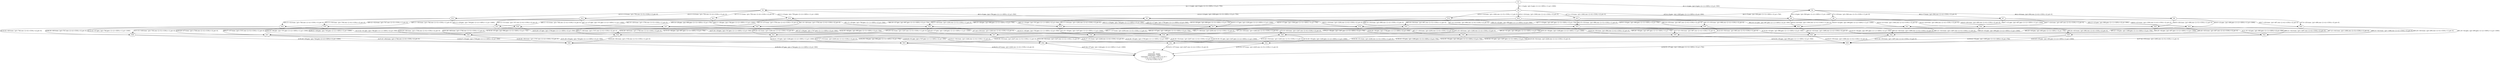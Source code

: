 digraph cpn_tools_graph {
  N57 [label="57:
Generator: empty
Generated: 1`2244
Consumer: 1`({i=4,t=CON,c=3},3)++
1`({i=5,t=CON,c=1},1)++
1`({i=6,t=CON,c=2},2)
"];
  N1 -> N4 [ label="A3:1->4:gen: {p2=0,gen={i=2,t=GEN,c=1},p1=1000}" ];
  N1 -> N3 [ label="A2:1->3:gen: {p2=0,gen={i=3,t=GEN,c=3},p1=750}" ];
  N1 -> N2 [ label="A1:1->2:gen: {p2=0,gen={i=1,t=GEN,c=2},p1=500}" ];
  N10 -> N29 [ label="A42:10->29:trans: {p3=1750,con={i=5,t=CON,c=1},p4=0}" ];
  N10 -> N28 [ label="A41:10->28:trans: {p3=1750,con={i=6,t=CON,c=2},p4=0}" ];
  N10 -> N27 [ label="A40:10->27:trans: {p3=1750,con={i=4,t=CON,c=3},p4=0}" ];
  N10 -> N17 [ label="A39:10->17:gen: {p2=1750,gen={i=1,t=GEN,c=2},p1=500}" ];
  N11 -> N31 [ label="A46:11->31:trans: {p3=748,con={i=4,t=CON,c=3},p4=0}" ];
  N11 -> N30 [ label="A45:11->30:trans: {p3=748,con={i=5,t=CON,c=1},p4=0}" ];
  N11 -> N28 [ label="A44:11->28:gen: {p2=748,gen={i=2,t=GEN,c=1},p1=1000}" ];
  N11 -> N18 [ label="A43:11->18:gen: {p2=748,gen={i=1,t=GEN,c=2},p1=500}" ];
  N12 -> N32 [ label="A50:12->32:trans: {p3=747,con={i=5,t=CON,c=1},p4=0}" ];
  N12 -> N31 [ label="A49:12->31:trans: {p3=747,con={i=6,t=CON,c=2},p4=0}" ];
  N12 -> N19 [ label="A48:12->19:gen: {p2=747,gen={i=1,t=GEN,c=2},p1=500}" ];
  N12 -> N27 [ label="A47:12->27:gen: {p2=747,gen={i=2,t=GEN,c=1},p1=1000}" ];
  N13 -> N32 [ label="A54:13->32:trans: {p3=749,con={i=4,t=CON,c=3},p4=0}" ];
  N13 -> N30 [ label="A53:13->30:trans: {p3=749,con={i=6,t=CON,c=2},p4=0}" ];
  N13 -> N29 [ label="A52:13->29:gen: {p2=749,gen={i=2,t=GEN,c=1},p1=1000}" ];
  N13 -> N20 [ label="A51:13->20:gen: {p2=749,gen={i=1,t=GEN,c=2},p1=500}" ];
  N14 -> N34 [ label="A58:14->34:trans: {p3=999,con={i=4,t=CON,c=3},p4=0}" ];
  N14 -> N33 [ label="A57:14->33:trans: {p3=999,con={i=6,t=CON,c=2},p4=0}" ];
  N14 -> N22 [ label="A56:14->22:gen: {p2=999,gen={i=1,t=GEN,c=2},p1=500}" ];
  N14 -> N29 [ label="A55:14->29:gen: {p2=999,gen={i=3,t=GEN,c=3},p1=750}" ];
  N15 -> N33 [ label="A62:15->33:trans: {p3=998,con={i=5,t=CON,c=1},p4=0}" ];
  N15 -> N35 [ label="A61:15->35:trans: {p3=998,con={i=4,t=CON,c=3},p4=0}" ];
  N15 -> N28 [ label="A60:15->28:gen: {p2=998,gen={i=3,t=GEN,c=3},p1=750}" ];
  N15 -> N23 [ label="A59:15->23:gen: {p2=998,gen={i=1,t=GEN,c=2},p1=500}" ];
  N16 -> N35 [ label="A66:16->35:trans: {p3=997,con={i=6,t=CON,c=2},p4=0}" ];
  N16 -> N34 [ label="A65:16->34:trans: {p3=997,con={i=5,t=CON,c=1},p4=0}" ];
  N16 -> N27 [ label="A64:16->27:gen: {p2=997,gen={i=3,t=GEN,c=3},p1=750}" ];
  N16 -> N21 [ label="A63:16->21:gen: {p2=997,gen={i=1,t=GEN,c=2},p1=500}" ];
  N17 -> N38 [ label="A69:17->38:trans: {p3=2250,con={i=4,t=CON,c=3},p4=0}" ];
  N17 -> N37 [ label="A68:17->37:trans: {p3=2250,con={i=5,t=CON,c=1},p4=0}" ];
  N17 -> N36 [ label="A67:17->36:trans: {p3=2250,con={i=6,t=CON,c=2},p4=0}" ];
  N18 -> N40 [ label="A72:18->40:trans: {p3=1248,con={i=4,t=CON,c=3},p4=0}" ];
  N18 -> N39 [ label="A71:18->39:trans: {p3=1248,con={i=5,t=CON,c=1},p4=0}" ];
  N18 -> N36 [ label="A70:18->36:gen: {p2=1248,gen={i=2,t=GEN,c=1},p1=1000}" ];
  N19 -> N40 [ label="A75:19->40:trans: {p3=1247,con={i=6,t=CON,c=2},p4=0}" ];
  N19 -> N41 [ label="A74:19->41:trans: {p3=1247,con={i=5,t=CON,c=1},p4=0}" ];
  N19 -> N38 [ label="A73:19->38:gen: {p2=1247,gen={i=2,t=GEN,c=1},p1=1000}" ];
  N2 -> N9 [ label="A8:2->9:trans: {p3=500,con={i=6,t=CON,c=2},p4=0}" ];
  N2 -> N8 [ label="A7:2->8:trans: {p3=500,con={i=5,t=CON,c=1},p4=0}" ];
  N2 -> N7 [ label="A6:2->7:trans: {p3=500,con={i=4,t=CON,c=3},p4=0}" ];
  N2 -> N6 [ label="A5:2->6:gen: {p2=500,gen={i=2,t=GEN,c=1},p1=1000}" ];
  N2 -> N5 [ label="A4:2->5:gen: {p2=500,gen={i=3,t=GEN,c=3},p1=750}" ];
  N20 -> N41 [ label="A78:20->41:trans: {p3=1249,con={i=4,t=CON,c=3},p4=0}" ];
  N20 -> N39 [ label="A77:20->39:trans: {p3=1249,con={i=6,t=CON,c=2},p4=0}" ];
  N20 -> N37 [ label="A76:20->37:gen: {p2=1249,gen={i=2,t=GEN,c=1},p1=1000}" ];
  N21 -> N43 [ label="A81:21->43:trans: {p3=1497,con={i=5,t=CON,c=1},p4=0}" ];
  N21 -> N42 [ label="A80:21->42:trans: {p3=1497,con={i=6,t=CON,c=2},p4=0}" ];
  N21 -> N38 [ label="A79:21->38:gen: {p2=1497,gen={i=3,t=GEN,c=3},p1=750}" ];
  N22 -> N43 [ label="A84:22->43:trans: {p3=1499,con={i=4,t=CON,c=3},p4=0}" ];
  N22 -> N44 [ label="A83:22->44:trans: {p3=1499,con={i=6,t=CON,c=2},p4=0}" ];
  N22 -> N37 [ label="A82:22->37:gen: {p2=1499,gen={i=3,t=GEN,c=3},p1=750}" ];
  N23 -> N44 [ label="A87:23->44:trans: {p3=1498,con={i=5,t=CON,c=1},p4=0}" ];
  N23 -> N42 [ label="A86:23->42:trans: {p3=1498,con={i=4,t=CON,c=3},p4=0}" ];
  N23 -> N36 [ label="A85:23->36:gen: {p2=1498,gen={i=3,t=GEN,c=3},p1=750}" ];
  N24 -> N45 [ label="A90:24->45:trans: {p3=496,con={i=6,t=CON,c=2},p4=0}" ];
  N24 -> N41 [ label="A89:24->41:gen: {p2=496,gen={i=3,t=GEN,c=3},p1=750}" ];
  N24 -> N43 [ label="A88:24->43:gen: {p2=496,gen={i=2,t=GEN,c=1},p1=1000}" ];
  N25 -> N45 [ label="A93:25->45:trans: {p3=495,con={i=5,t=CON,c=1},p4=0}" ];
  N25 -> N40 [ label="A92:25->40:gen: {p2=495,gen={i=3,t=GEN,c=3},p1=750}" ];
  N25 -> N42 [ label="A91:25->42:gen: {p2=495,gen={i=2,t=GEN,c=1},p1=1000}" ];
  N26 -> N45 [ label="A96:26->45:trans: {p3=497,con={i=4,t=CON,c=3},p4=0}" ];
  N26 -> N39 [ label="A95:26->39:gen: {p2=497,gen={i=3,t=GEN,c=3},p1=750}" ];
  N26 -> N44 [ label="A94:26->44:gen: {p2=497,gen={i=2,t=GEN,c=1},p1=1000}" ];
  N27 -> N47 [ label="A99:27->47:trans: {p3=1747,con={i=5,t=CON,c=1},p4=0}" ];
  N27 -> N46 [ label="A98:27->46:trans: {p3=1747,con={i=6,t=CON,c=2},p4=0}" ];
  N27 -> N38 [ label="A97:27->38:gen: {p2=1747,gen={i=1,t=GEN,c=2},p1=500}" ];
  N28 -> N46 [ label="A102:28->46:trans: {p3=1748,con={i=4,t=CON,c=3},p4=0}" ];
  N28 -> N48 [ label="A101:28->48:trans: {p3=1748,con={i=5,t=CON,c=1},p4=0}" ];
  N28 -> N36 [ label="A100:28->36:gen: {p2=1748,gen={i=1,t=GEN,c=2},p1=500}" ];
  N29 -> N47 [ label="A105:29->47:trans: {p3=1749,con={i=4,t=CON,c=3},p4=0}" ];
  N29 -> N48 [ label="A104:29->48:trans: {p3=1749,con={i=6,t=CON,c=2},p4=0}" ];
  N29 -> N37 [ label="A103:29->37:gen: {p2=1749,gen={i=1,t=GEN,c=2},p1=500}" ];
  N3 -> N13 [ label="A13:3->13:trans: {p3=750,con={i=5,t=CON,c=1},p4=0}" ];
  N3 -> N12 [ label="A12:3->12:trans: {p3=750,con={i=4,t=CON,c=3},p4=0}" ];
  N3 -> N11 [ label="A11:3->11:trans: {p3=750,con={i=6,t=CON,c=2},p4=0}" ];
  N3 -> N10 [ label="A10:3->10:gen: {p2=750,gen={i=2,t=GEN,c=1},p1=1000}" ];
  N3 -> N5 [ label="A9:3->5:gen: {p2=750,gen={i=1,t=GEN,c=2},p1=500}" ];
  N30 -> N49 [ label="A108:30->49:trans: {p3=747,con={i=4,t=CON,c=3},p4=0}" ];
  N30 -> N39 [ label="A107:30->39:gen: {p2=747,gen={i=1,t=GEN,c=2},p1=500}" ];
  N30 -> N48 [ label="A106:30->48:gen: {p2=747,gen={i=2,t=GEN,c=1},p1=1000}" ];
  N31 -> N49 [ label="A111:31->49:trans: {p3=745,con={i=5,t=CON,c=1},p4=0}" ];
  N31 -> N40 [ label="A110:31->40:gen: {p2=745,gen={i=1,t=GEN,c=2},p1=500}" ];
  N31 -> N46 [ label="A109:31->46:gen: {p2=745,gen={i=2,t=GEN,c=1},p1=1000}" ];
  N32 -> N49 [ label="A114:32->49:trans: {p3=746,con={i=6,t=CON,c=2},p4=0}" ];
  N32 -> N41 [ label="A113:32->41:gen: {p2=746,gen={i=1,t=GEN,c=2},p1=500}" ];
  N32 -> N47 [ label="A112:32->47:gen: {p2=746,gen={i=2,t=GEN,c=1},p1=1000}" ];
  N33 -> N50 [ label="A117:33->50:trans: {p3=997,con={i=4,t=CON,c=3},p4=0}" ];
  N33 -> N44 [ label="A116:33->44:gen: {p2=997,gen={i=1,t=GEN,c=2},p1=500}" ];
  N33 -> N48 [ label="A115:33->48:gen: {p2=997,gen={i=3,t=GEN,c=3},p1=750}" ];
  N34 -> N50 [ label="A120:34->50:trans: {p3=996,con={i=6,t=CON,c=2},p4=0}" ];
  N34 -> N43 [ label="A119:34->43:gen: {p2=996,gen={i=1,t=GEN,c=2},p1=500}" ];
  N34 -> N47 [ label="A118:34->47:gen: {p2=996,gen={i=3,t=GEN,c=3},p1=750}" ];
  N35 -> N50 [ label="A123:35->50:trans: {p3=995,con={i=5,t=CON,c=1},p4=0}" ];
  N35 -> N46 [ label="A122:35->46:gen: {p2=995,gen={i=3,t=GEN,c=3},p1=750}" ];
  N35 -> N42 [ label="A121:35->42:gen: {p2=995,gen={i=1,t=GEN,c=2},p1=500}" ];
  N36 -> N52 [ label="A125:36->52:trans: {p3=2248,con={i=4,t=CON,c=3},p4=0}" ];
  N36 -> N51 [ label="A124:36->51:trans: {p3=2248,con={i=5,t=CON,c=1},p4=0}" ];
  N37 -> N53 [ label="A127:37->53:trans: {p3=2249,con={i=4,t=CON,c=3},p4=0}" ];
  N37 -> N51 [ label="A126:37->51:trans: {p3=2249,con={i=6,t=CON,c=2},p4=0}" ];
  N38 -> N53 [ label="A129:38->53:trans: {p3=2247,con={i=5,t=CON,c=1},p4=0}" ];
  N38 -> N52 [ label="A128:38->52:trans: {p3=2247,con={i=6,t=CON,c=2},p4=0}" ];
  N39 -> N54 [ label="A131:39->54:trans: {p3=1247,con={i=4,t=CON,c=3},p4=0}" ];
  N39 -> N51 [ label="A130:39->51:gen: {p2=1247,gen={i=2,t=GEN,c=1},p1=1000}" ];
  N4 -> N16 [ label="A18:4->16:trans: {p3=1000,con={i=4,t=CON,c=3},p4=0}" ];
  N4 -> N15 [ label="A17:4->15:trans: {p3=1000,con={i=6,t=CON,c=2},p4=0}" ];
  N4 -> N14 [ label="A16:4->14:trans: {p3=1000,con={i=5,t=CON,c=1},p4=0}" ];
  N4 -> N6 [ label="A15:4->6:gen: {p2=1000,gen={i=1,t=GEN,c=2},p1=500}" ];
  N4 -> N10 [ label="A14:4->10:gen: {p2=1000,gen={i=3,t=GEN,c=3},p1=750}" ];
  N40 -> N54 [ label="A133:40->54:trans: {p3=1245,con={i=5,t=CON,c=1},p4=0}" ];
  N40 -> N52 [ label="A132:40->52:gen: {p2=1245,gen={i=2,t=GEN,c=1},p1=1000}" ];
  N41 -> N54 [ label="A135:41->54:trans: {p3=1246,con={i=6,t=CON,c=2},p4=0}" ];
  N41 -> N53 [ label="A134:41->53:gen: {p2=1246,gen={i=2,t=GEN,c=1},p1=1000}" ];
  N42 -> N55 [ label="A137:42->55:trans: {p3=1495,con={i=5,t=CON,c=1},p4=0}" ];
  N42 -> N52 [ label="A136:42->52:gen: {p2=1495,gen={i=3,t=GEN,c=3},p1=750}" ];
  N43 -> N55 [ label="A139:43->55:trans: {p3=1496,con={i=6,t=CON,c=2},p4=0}" ];
  N43 -> N53 [ label="A138:43->53:gen: {p2=1496,gen={i=3,t=GEN,c=3},p1=750}" ];
  N44 -> N55 [ label="A141:44->55:trans: {p3=1497,con={i=4,t=CON,c=3},p4=0}" ];
  N44 -> N51 [ label="A140:44->51:gen: {p2=1497,gen={i=3,t=GEN,c=3},p1=750}" ];
  N45 -> N55 [ label="A143:45->55:gen: {p2=494,gen={i=2,t=GEN,c=1},p1=1000}" ];
  N45 -> N54 [ label="A142:45->54:gen: {p2=494,gen={i=3,t=GEN,c=3},p1=750}" ];
  N46 -> N56 [ label="A145:46->56:trans: {p3=1745,con={i=5,t=CON,c=1},p4=0}" ];
  N46 -> N52 [ label="A144:46->52:gen: {p2=1745,gen={i=1,t=GEN,c=2},p1=500}" ];
  N47 -> N56 [ label="A147:47->56:trans: {p3=1746,con={i=6,t=CON,c=2},p4=0}" ];
  N47 -> N53 [ label="A146:47->53:gen: {p2=1746,gen={i=1,t=GEN,c=2},p1=500}" ];
  N48 -> N56 [ label="A149:48->56:trans: {p3=1747,con={i=4,t=CON,c=3},p4=0}" ];
  N48 -> N51 [ label="A148:48->51:gen: {p2=1747,gen={i=1,t=GEN,c=2},p1=500}" ];
  N49 -> N54 [ label="A151:49->54:gen: {p2=744,gen={i=1,t=GEN,c=2},p1=500}" ];
  N49 -> N56 [ label="A150:49->56:gen: {p2=744,gen={i=2,t=GEN,c=1},p1=1000}" ];
  N5 -> N20 [ label="A22:5->20:trans: {p3=1250,con={i=5,t=CON,c=1},p4=0}" ];
  N5 -> N19 [ label="A21:5->19:trans: {p3=1250,con={i=4,t=CON,c=3},p4=0}" ];
  N5 -> N18 [ label="A20:5->18:trans: {p3=1250,con={i=6,t=CON,c=2},p4=0}" ];
  N5 -> N17 [ label="A19:5->17:gen: {p2=1250,gen={i=2,t=GEN,c=1},p1=1000}" ];
  N50 -> N55 [ label="A153:50->55:gen: {p2=994,gen={i=1,t=GEN,c=2},p1=500}" ];
  N50 -> N56 [ label="A152:50->56:gen: {p2=994,gen={i=3,t=GEN,c=3},p1=750}" ];
  N51 -> N57 [ label="A154:51->57:trans: {p3=2247,con={i=4,t=CON,c=3},p4=0}" ];
  N52 -> N57 [ label="A155:52->57:trans: {p3=2245,con={i=5,t=CON,c=1},p4=0}" ];
  N53 -> N57 [ label="A156:53->57:trans: {p3=2246,con={i=6,t=CON,c=2},p4=0}" ];
  N54 -> N57 [ label="A157:54->57:gen: {p2=1244,gen={i=2,t=GEN,c=1},p1=1000}" ];
  N55 -> N57 [ label="A158:55->57:gen: {p2=1494,gen={i=3,t=GEN,c=3},p1=750}" ];
  N56 -> N57 [ label="A159:56->57:gen: {p2=1744,gen={i=1,t=GEN,c=2},p1=500}" ];
  N6 -> N23 [ label="A26:6->23:trans: {p3=1500,con={i=6,t=CON,c=2},p4=0}" ];
  N6 -> N22 [ label="A25:6->22:trans: {p3=1500,con={i=5,t=CON,c=1},p4=0}" ];
  N6 -> N21 [ label="A24:6->21:trans: {p3=1500,con={i=4,t=CON,c=3},p4=0}" ];
  N6 -> N17 [ label="A23:6->17:gen: {p2=1500,gen={i=3,t=GEN,c=3},p1=750}" ];
  N7 -> N25 [ label="A30:7->25:trans: {p3=497,con={i=6,t=CON,c=2},p4=0}" ];
  N7 -> N24 [ label="A29:7->24:trans: {p3=497,con={i=5,t=CON,c=1},p4=0}" ];
  N7 -> N21 [ label="A28:7->21:gen: {p2=497,gen={i=2,t=GEN,c=1},p1=1000}" ];
  N7 -> N19 [ label="A27:7->19:gen: {p2=497,gen={i=3,t=GEN,c=3},p1=750}" ];
  N8 -> N26 [ label="A34:8->26:trans: {p3=499,con={i=6,t=CON,c=2},p4=0}" ];
  N8 -> N24 [ label="A33:8->24:trans: {p3=499,con={i=4,t=CON,c=3},p4=0}" ];
  N8 -> N22 [ label="A32:8->22:gen: {p2=499,gen={i=2,t=GEN,c=1},p1=1000}" ];
  N8 -> N20 [ label="A31:8->20:gen: {p2=499,gen={i=3,t=GEN,c=3},p1=750}" ];
  N9 -> N26 [ label="A38:9->26:trans: {p3=498,con={i=5,t=CON,c=1},p4=0}" ];
  N9 -> N25 [ label="A37:9->25:trans: {p3=498,con={i=4,t=CON,c=3},p4=0}" ];
  N9 -> N23 [ label="A36:9->23:gen: {p2=498,gen={i=2,t=GEN,c=1},p1=1000}" ];
  N9 -> N18 [ label="A35:9->18:gen: {p2=498,gen={i=3,t=GEN,c=3},p1=750}" ];
}